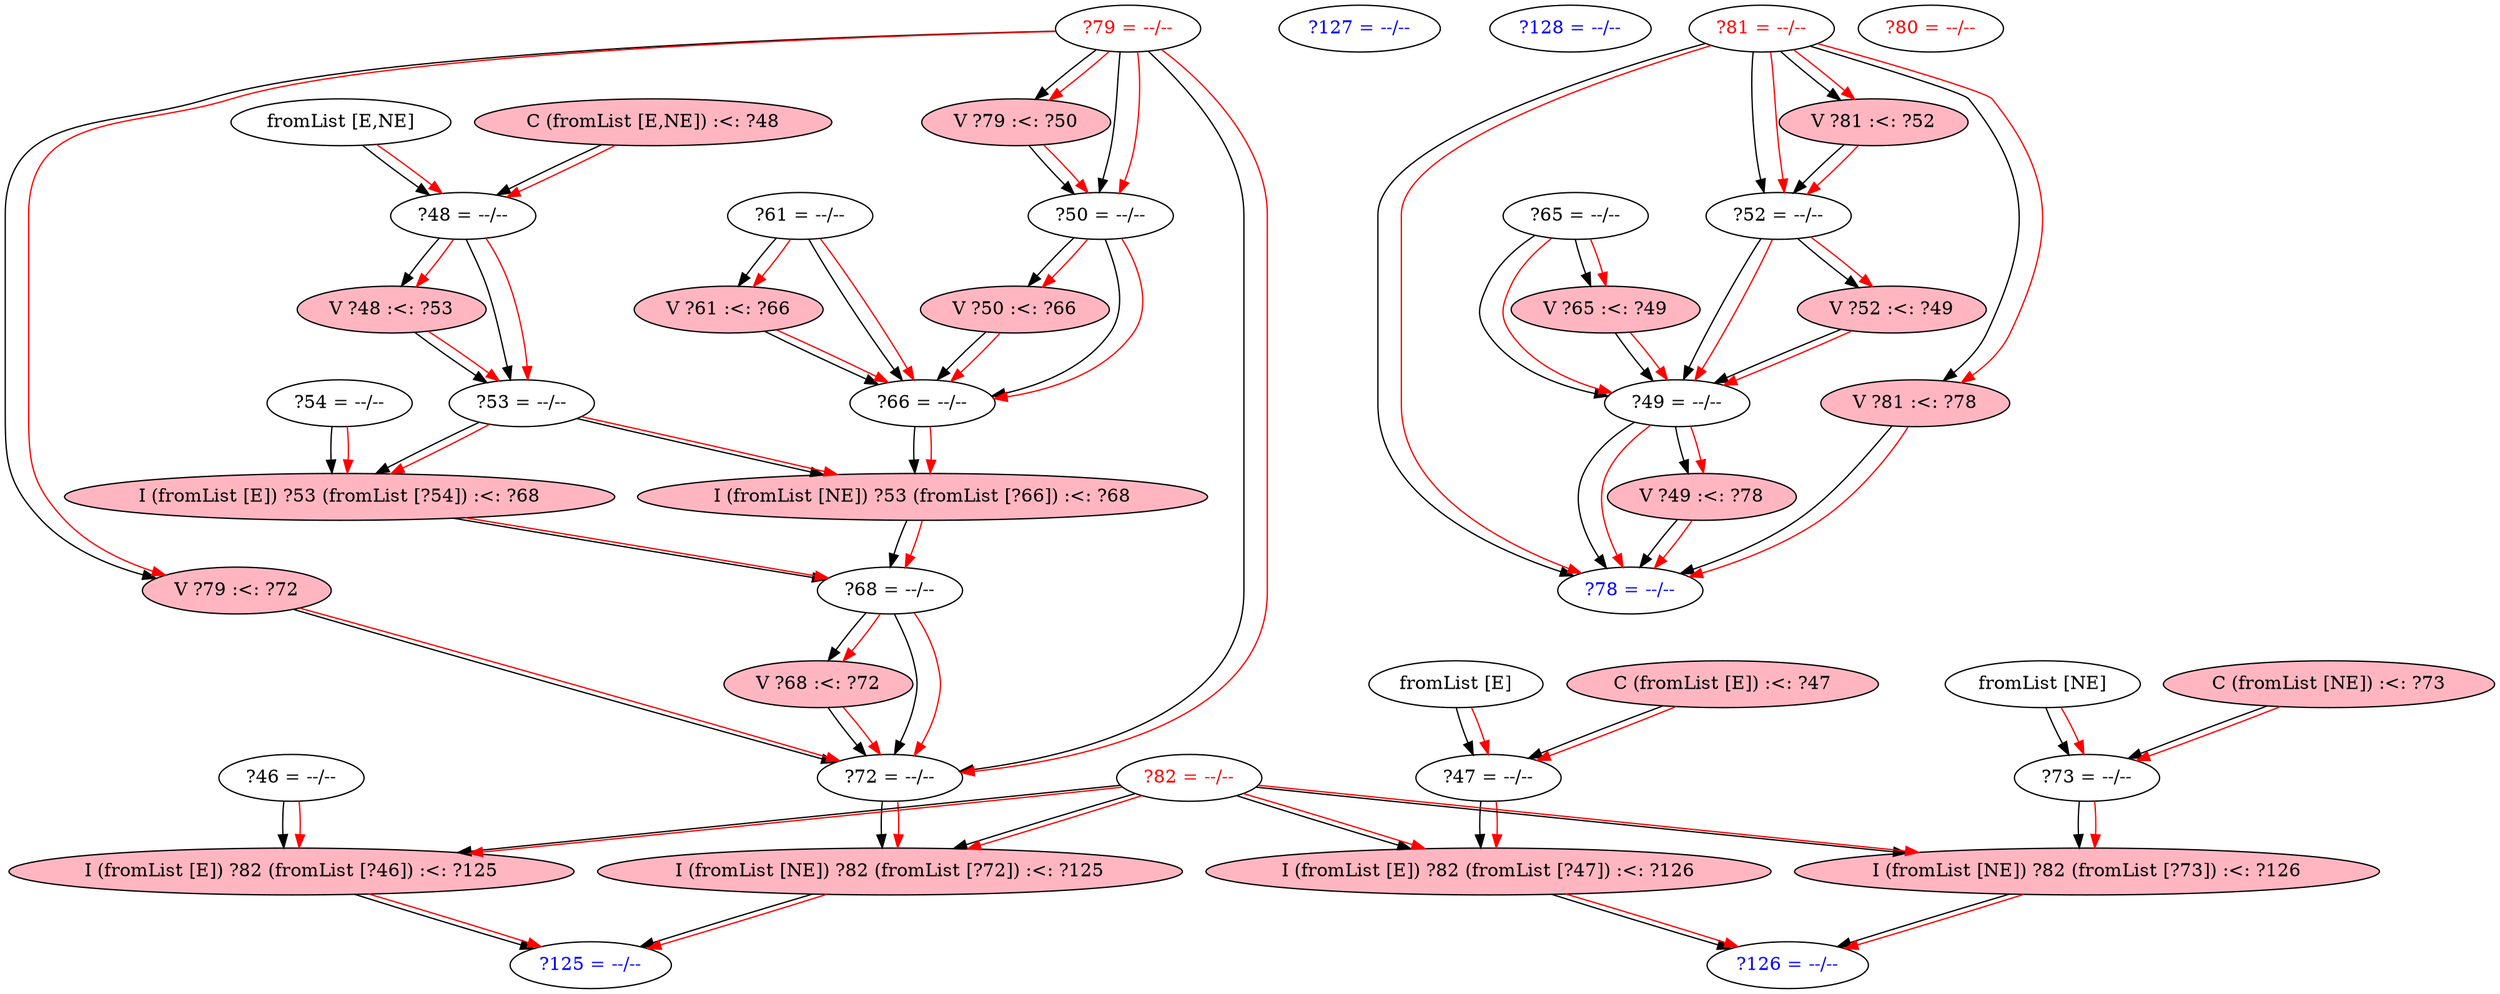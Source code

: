 digraph C {
 "?125 = --/--" [fontcolor=blue];
 "?126 = --/--" [fontcolor=blue];
 "?127 = --/--" [fontcolor=blue];
 "?128 = --/--" [fontcolor=blue];
 "?46 = --/--" [fontcolor=black];
 "?47 = --/--" [fontcolor=black];
 "?48 = --/--" [fontcolor=black];
 "?49 = --/--" [fontcolor=black];
 "?50 = --/--" [fontcolor=black];
 "?52 = --/--" [fontcolor=black];
 "?53 = --/--" [fontcolor=black];
 "?54 = --/--" [fontcolor=black];
 "?61 = --/--" [fontcolor=black];
 "?65 = --/--" [fontcolor=black];
 "?66 = --/--" [fontcolor=black];
 "?68 = --/--" [fontcolor=black];
 "?72 = --/--" [fontcolor=black];
 "?73 = --/--" [fontcolor=black];
 "?78 = --/--" [fontcolor=blue];
 "?79 = --/--" [fontcolor=red];
 "?80 = --/--" [fontcolor=red];
 "?81 = --/--" [fontcolor=red];
 "?82 = --/--" [fontcolor=red];
 "?48 = --/--" -> "?53 = --/--";
 "?49 = --/--" -> "?78 = --/--";
 "?50 = --/--" -> "?66 = --/--";
 "?52 = --/--" -> "?49 = --/--";
 "?61 = --/--" -> "?66 = --/--";
 "?65 = --/--" -> "?49 = --/--";
 "?68 = --/--" -> "?72 = --/--";
 "?79 = --/--" -> "?50 = --/--";
 "?79 = --/--" -> "?72 = --/--";
 "?81 = --/--" -> "?52 = --/--";
 "?81 = --/--" -> "?78 = --/--";
 "fromList [E]" -> "?47 = --/--";
 "fromList [E,NE]" -> "?48 = --/--";
 "fromList [NE]" -> "?73 = --/--";
 "?48 = --/--" -> "?53 = --/--" [color=red];
 "?49 = --/--" -> "?78 = --/--" [color=red];
 "?50 = --/--" -> "?66 = --/--" [color=red];
 "?52 = --/--" -> "?49 = --/--" [color=red];
 "?61 = --/--" -> "?66 = --/--" [color=red];
 "?65 = --/--" -> "?49 = --/--" [color=red];
 "?68 = --/--" -> "?72 = --/--" [color=red];
 "?79 = --/--" -> "?50 = --/--" [color=red];
 "?79 = --/--" -> "?72 = --/--" [color=red];
 "?81 = --/--" -> "?52 = --/--" [color=red];
 "?81 = --/--" -> "?78 = --/--" [color=red];
 "fromList [E]" -> "?47 = --/--" [color=red];
 "fromList [E,NE]" -> "?48 = --/--" [color=red];
 "fromList [NE]" -> "?73 = --/--" [color=red];
 "V ?48 :<: ?53" [style=filled];
 "V ?49 :<: ?78" [style=filled];
 "V ?50 :<: ?66" [style=filled];
 "V ?52 :<: ?49" [style=filled];
 "V ?61 :<: ?66" [style=filled];
 "V ?65 :<: ?49" [style=filled];
 "V ?68 :<: ?72" [style=filled];
 "V ?79 :<: ?50" [style=filled];
 "V ?79 :<: ?72" [style=filled];
 "V ?81 :<: ?52" [style=filled];
 "V ?81 :<: ?78" [style=filled];
 "C (fromList [E]) :<: ?47" [style=filled];
 "C (fromList [E,NE]) :<: ?48" [style=filled];
 "C (fromList [NE]) :<: ?73" [style=filled];
 "I (fromList [E]) ?53 (fromList [?54]) :<: ?68" [style=filled];
 "I (fromList [E]) ?82 (fromList [?46]) :<: ?125" [style=filled];
 "I (fromList [E]) ?82 (fromList [?47]) :<: ?126" [style=filled];
 "I (fromList [NE]) ?53 (fromList [?66]) :<: ?68" [style=filled];
 "I (fromList [NE]) ?82 (fromList [?72]) :<: ?125" [style=filled];
 "I (fromList [NE]) ?82 (fromList [?73]) :<: ?126" [style=filled];
 "V ?48 :<: ?53" [style=filled,fillcolor=lightpink];
 "V ?49 :<: ?78" [style=filled,fillcolor=lightpink];
 "V ?50 :<: ?66" [style=filled,fillcolor=lightpink];
 "V ?52 :<: ?49" [style=filled,fillcolor=lightpink];
 "V ?61 :<: ?66" [style=filled,fillcolor=lightpink];
 "V ?65 :<: ?49" [style=filled,fillcolor=lightpink];
 "V ?68 :<: ?72" [style=filled,fillcolor=lightpink];
 "V ?79 :<: ?50" [style=filled,fillcolor=lightpink];
 "V ?79 :<: ?72" [style=filled,fillcolor=lightpink];
 "V ?81 :<: ?52" [style=filled,fillcolor=lightpink];
 "V ?81 :<: ?78" [style=filled,fillcolor=lightpink];
 "C (fromList [E]) :<: ?47" [style=filled,fillcolor=lightpink];
 "C (fromList [E,NE]) :<: ?48" [style=filled,fillcolor=lightpink];
 "C (fromList [NE]) :<: ?73" [style=filled,fillcolor=lightpink];
 "I (fromList [E]) ?53 (fromList [?54]) :<: ?68" [style=filled,fillcolor=lightpink];
 "I (fromList [E]) ?82 (fromList [?46]) :<: ?125" [style=filled,fillcolor=lightpink];
 "I (fromList [E]) ?82 (fromList [?47]) :<: ?126" [style=filled,fillcolor=lightpink];
 "I (fromList [NE]) ?53 (fromList [?66]) :<: ?68" [style=filled,fillcolor=lightpink];
 "I (fromList [NE]) ?82 (fromList [?72]) :<: ?125" [style=filled,fillcolor=lightpink];
 "I (fromList [NE]) ?82 (fromList [?73]) :<: ?126" [style=filled,fillcolor=lightpink];
 "?48 = --/--" -> "V ?48 :<: ?53";
 "?49 = --/--" -> "V ?49 :<: ?78";
 "?50 = --/--" -> "V ?50 :<: ?66";
 "?52 = --/--" -> "V ?52 :<: ?49";
 "?61 = --/--" -> "V ?61 :<: ?66";
 "?65 = --/--" -> "V ?65 :<: ?49";
 "?68 = --/--" -> "V ?68 :<: ?72";
 "?79 = --/--" -> "V ?79 :<: ?50";
 "?79 = --/--" -> "V ?79 :<: ?72";
 "?81 = --/--" -> "V ?81 :<: ?52";
 "?81 = --/--" -> "V ?81 :<: ?78";
 "?53 = --/--" -> "I (fromList [E]) ?53 (fromList [?54]) :<: ?68";
 "?54 = --/--" -> "I (fromList [E]) ?53 (fromList [?54]) :<: ?68";
 "?46 = --/--" -> "I (fromList [E]) ?82 (fromList [?46]) :<: ?125";
 "?82 = --/--" -> "I (fromList [E]) ?82 (fromList [?46]) :<: ?125";
 "?47 = --/--" -> "I (fromList [E]) ?82 (fromList [?47]) :<: ?126";
 "?82 = --/--" -> "I (fromList [E]) ?82 (fromList [?47]) :<: ?126";
 "?53 = --/--" -> "I (fromList [NE]) ?53 (fromList [?66]) :<: ?68";
 "?66 = --/--" -> "I (fromList [NE]) ?53 (fromList [?66]) :<: ?68";
 "?72 = --/--" -> "I (fromList [NE]) ?82 (fromList [?72]) :<: ?125";
 "?82 = --/--" -> "I (fromList [NE]) ?82 (fromList [?72]) :<: ?125";
 "?73 = --/--" -> "I (fromList [NE]) ?82 (fromList [?73]) :<: ?126";
 "?82 = --/--" -> "I (fromList [NE]) ?82 (fromList [?73]) :<: ?126";
 "?48 = --/--" -> "V ?48 :<: ?53"[color=red];
 "?49 = --/--" -> "V ?49 :<: ?78"[color=red];
 "?50 = --/--" -> "V ?50 :<: ?66"[color=red];
 "?52 = --/--" -> "V ?52 :<: ?49"[color=red];
 "?61 = --/--" -> "V ?61 :<: ?66"[color=red];
 "?65 = --/--" -> "V ?65 :<: ?49"[color=red];
 "?68 = --/--" -> "V ?68 :<: ?72"[color=red];
 "?79 = --/--" -> "V ?79 :<: ?50"[color=red];
 "?79 = --/--" -> "V ?79 :<: ?72"[color=red];
 "?81 = --/--" -> "V ?81 :<: ?52"[color=red];
 "?81 = --/--" -> "V ?81 :<: ?78"[color=red];
 "?53 = --/--" -> "I (fromList [E]) ?53 (fromList [?54]) :<: ?68"[color=red];
 "?54 = --/--" -> "I (fromList [E]) ?53 (fromList [?54]) :<: ?68"[color=red];
 "?46 = --/--" -> "I (fromList [E]) ?82 (fromList [?46]) :<: ?125"[color=red];
 "?82 = --/--" -> "I (fromList [E]) ?82 (fromList [?46]) :<: ?125"[color=red];
 "?47 = --/--" -> "I (fromList [E]) ?82 (fromList [?47]) :<: ?126"[color=red];
 "?82 = --/--" -> "I (fromList [E]) ?82 (fromList [?47]) :<: ?126"[color=red];
 "?53 = --/--" -> "I (fromList [NE]) ?53 (fromList [?66]) :<: ?68"[color=red];
 "?66 = --/--" -> "I (fromList [NE]) ?53 (fromList [?66]) :<: ?68"[color=red];
 "?72 = --/--" -> "I (fromList [NE]) ?82 (fromList [?72]) :<: ?125"[color=red];
 "?82 = --/--" -> "I (fromList [NE]) ?82 (fromList [?72]) :<: ?125"[color=red];
 "?73 = --/--" -> "I (fromList [NE]) ?82 (fromList [?73]) :<: ?126"[color=red];
 "?82 = --/--" -> "I (fromList [NE]) ?82 (fromList [?73]) :<: ?126"[color=red];
 "V ?48 :<: ?53" -> "?53 = --/--";
 "V ?49 :<: ?78" -> "?78 = --/--";
 "V ?50 :<: ?66" -> "?66 = --/--";
 "V ?52 :<: ?49" -> "?49 = --/--";
 "V ?61 :<: ?66" -> "?66 = --/--";
 "V ?65 :<: ?49" -> "?49 = --/--";
 "V ?68 :<: ?72" -> "?72 = --/--";
 "V ?79 :<: ?50" -> "?50 = --/--";
 "V ?79 :<: ?72" -> "?72 = --/--";
 "V ?81 :<: ?52" -> "?52 = --/--";
 "V ?81 :<: ?78" -> "?78 = --/--";
 "C (fromList [E]) :<: ?47" -> "?47 = --/--";
 "C (fromList [E,NE]) :<: ?48" -> "?48 = --/--";
 "C (fromList [NE]) :<: ?73" -> "?73 = --/--";
 "I (fromList [E]) ?53 (fromList [?54]) :<: ?68" -> "?68 = --/--";
 "I (fromList [E]) ?82 (fromList [?46]) :<: ?125" -> "?125 = --/--";
 "I (fromList [E]) ?82 (fromList [?47]) :<: ?126" -> "?126 = --/--";
 "I (fromList [NE]) ?53 (fromList [?66]) :<: ?68" -> "?68 = --/--";
 "I (fromList [NE]) ?82 (fromList [?72]) :<: ?125" -> "?125 = --/--";
 "I (fromList [NE]) ?82 (fromList [?73]) :<: ?126" -> "?126 = --/--";
 "V ?48 :<: ?53" -> "?53 = --/--"[color=red];
 "V ?49 :<: ?78" -> "?78 = --/--"[color=red];
 "V ?50 :<: ?66" -> "?66 = --/--"[color=red];
 "V ?52 :<: ?49" -> "?49 = --/--"[color=red];
 "V ?61 :<: ?66" -> "?66 = --/--"[color=red];
 "V ?65 :<: ?49" -> "?49 = --/--"[color=red];
 "V ?68 :<: ?72" -> "?72 = --/--"[color=red];
 "V ?79 :<: ?50" -> "?50 = --/--"[color=red];
 "V ?79 :<: ?72" -> "?72 = --/--"[color=red];
 "V ?81 :<: ?52" -> "?52 = --/--"[color=red];
 "V ?81 :<: ?78" -> "?78 = --/--"[color=red];
 "C (fromList [E]) :<: ?47" -> "?47 = --/--"[color=red];
 "C (fromList [E,NE]) :<: ?48" -> "?48 = --/--"[color=red];
 "C (fromList [NE]) :<: ?73" -> "?73 = --/--"[color=red];
 "I (fromList [E]) ?53 (fromList [?54]) :<: ?68" -> "?68 = --/--"[color=red];
 "I (fromList [E]) ?82 (fromList [?46]) :<: ?125" -> "?125 = --/--"[color=red];
 "I (fromList [E]) ?82 (fromList [?47]) :<: ?126" -> "?126 = --/--"[color=red];
 "I (fromList [NE]) ?53 (fromList [?66]) :<: ?68" -> "?68 = --/--"[color=red];
 "I (fromList [NE]) ?82 (fromList [?72]) :<: ?125" -> "?125 = --/--"[color=red];
 "I (fromList [NE]) ?82 (fromList [?73]) :<: ?126" -> "?126 = --/--"[color=red];
}
